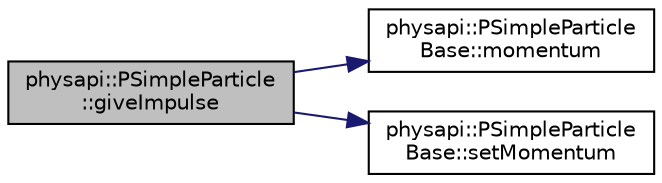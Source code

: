 digraph "physapi::PSimpleParticle::giveImpulse"
{
 // LATEX_PDF_SIZE
  edge [fontname="Helvetica",fontsize="10",labelfontname="Helvetica",labelfontsize="10"];
  node [fontname="Helvetica",fontsize="10",shape=record];
  rankdir="LR";
  Node1 [label="physapi::PSimpleParticle\l::giveImpulse",height=0.2,width=0.4,color="black", fillcolor="grey75", style="filled", fontcolor="black",tooltip="Give an impulse to the particle."];
  Node1 -> Node2 [color="midnightblue",fontsize="10",style="solid"];
  Node2 [label="physapi::PSimpleParticle\lBase::momentum",height=0.2,width=0.4,color="black", fillcolor="white", style="filled",URL="$classphysapi_1_1_p_simple_particle_base.html#a4d9c4a2ddda2c0b8e242470efc297410",tooltip="Get the momentum of the particle."];
  Node1 -> Node3 [color="midnightblue",fontsize="10",style="solid"];
  Node3 [label="physapi::PSimpleParticle\lBase::setMomentum",height=0.2,width=0.4,color="black", fillcolor="white", style="filled",URL="$classphysapi_1_1_p_simple_particle_base.html#af21977f2fa25153133b9622d2f233ced",tooltip="Set the momentum of the particle."];
}
